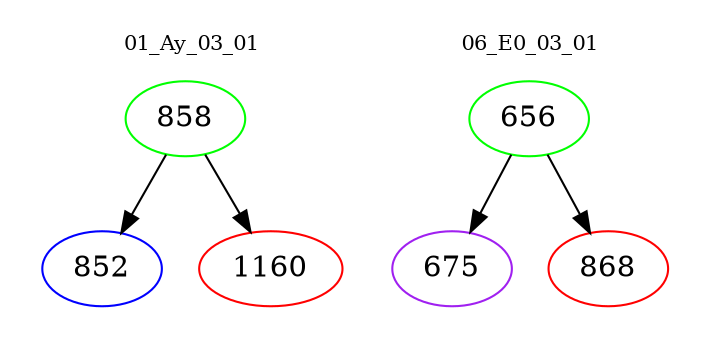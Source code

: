 digraph{
subgraph cluster_0 {
color = white
label = "01_Ay_03_01";
fontsize=10;
T0_858 [label="858", color="green"]
T0_858 -> T0_852 [color="black"]
T0_852 [label="852", color="blue"]
T0_858 -> T0_1160 [color="black"]
T0_1160 [label="1160", color="red"]
}
subgraph cluster_1 {
color = white
label = "06_E0_03_01";
fontsize=10;
T1_656 [label="656", color="green"]
T1_656 -> T1_675 [color="black"]
T1_675 [label="675", color="purple"]
T1_656 -> T1_868 [color="black"]
T1_868 [label="868", color="red"]
}
}

